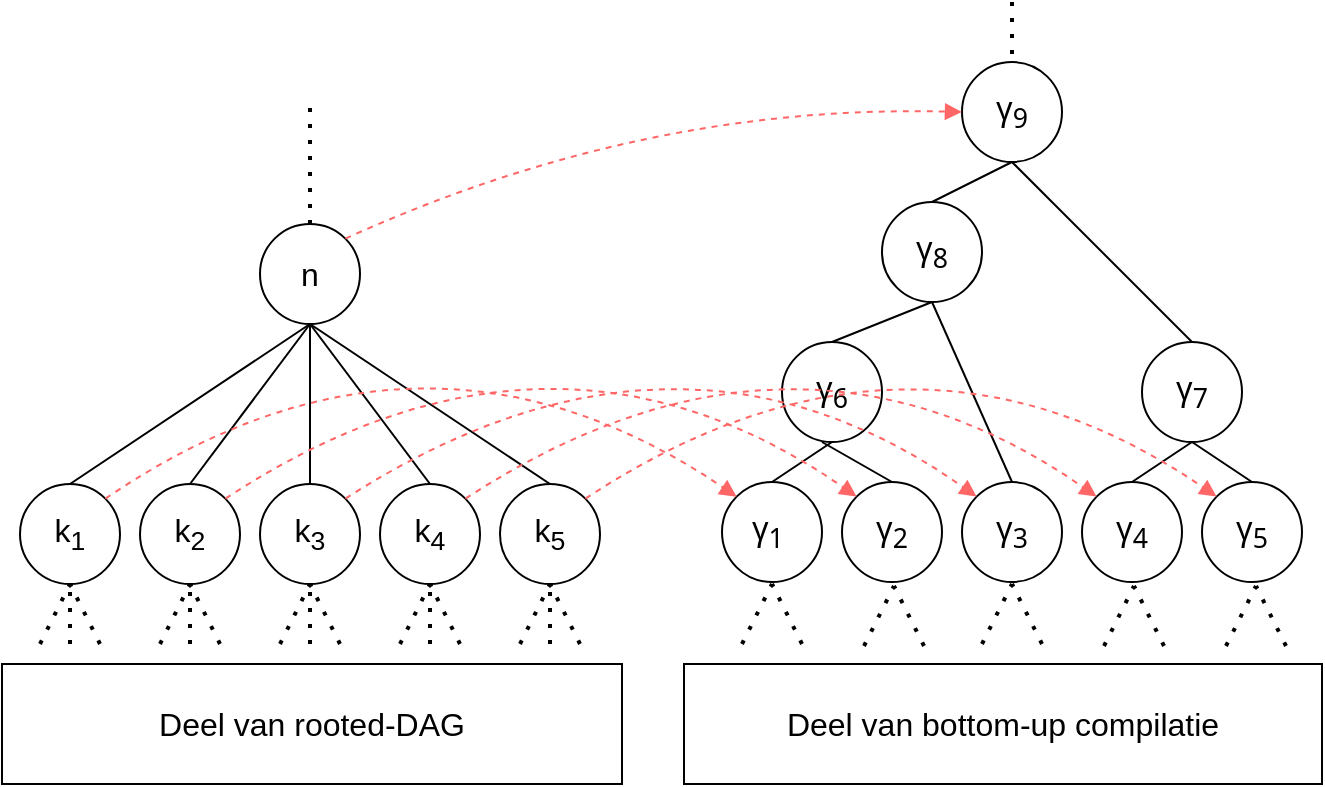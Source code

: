 <mxfile version="24.3.1" type="device">
  <diagram name="Pagina-1" id="w_eEv3NtSXeDfTLCQEwR">
    <mxGraphModel dx="1362" dy="767" grid="1" gridSize="10" guides="1" tooltips="1" connect="1" arrows="1" fold="1" page="1" pageScale="1" pageWidth="827" pageHeight="1169" math="0" shadow="0">
      <root>
        <mxCell id="0" />
        <mxCell id="1" parent="0" />
        <mxCell id="MbKlLmu9MP12zDya-M-E-1" value="&lt;span style=&quot;font-family: Söhne, ui-sans-serif, system-ui, -apple-system, &amp;quot;Segoe UI&amp;quot;, Roboto, Ubuntu, Cantarell, &amp;quot;Noto Sans&amp;quot;, sans-serif, &amp;quot;Helvetica Neue&amp;quot;, Arial, &amp;quot;Apple Color Emoji&amp;quot;, &amp;quot;Segoe UI Emoji&amp;quot;, &amp;quot;Segoe UI Symbol&amp;quot;, &amp;quot;Noto Color Emoji&amp;quot;; font-size: 16px; text-align: start; white-space-collapse: preserve;&quot;&gt;γ&lt;sub&gt;1&lt;/sub&gt;&lt;font color=&quot;#ffffff&quot;&gt; &lt;/font&gt;&lt;/span&gt;" style="ellipse;whiteSpace=wrap;html=1;aspect=fixed;" parent="1" vertex="1">
          <mxGeometry x="420" y="319" width="50" height="50" as="geometry" />
        </mxCell>
        <mxCell id="MbKlLmu9MP12zDya-M-E-10" value="&lt;font style=&quot;font-size: 16px;&quot;&gt;Deel van bottom-up compilatie&lt;/font&gt;" style="rounded=0;whiteSpace=wrap;html=1;" parent="1" vertex="1">
          <mxGeometry x="401" y="410" width="319" height="60" as="geometry" />
        </mxCell>
        <mxCell id="MbKlLmu9MP12zDya-M-E-11" value="&lt;font style=&quot;font-size: 16px;&quot;&gt;Deel van rooted-DAG&lt;/font&gt;" style="rounded=0;whiteSpace=wrap;html=1;" parent="1" vertex="1">
          <mxGeometry x="60" y="410" width="310" height="60" as="geometry" />
        </mxCell>
        <mxCell id="MbKlLmu9MP12zDya-M-E-12" value="&lt;font style=&quot;font-size: 16px;&quot;&gt;n&lt;/font&gt;" style="ellipse;whiteSpace=wrap;html=1;aspect=fixed;" parent="1" vertex="1">
          <mxGeometry x="189" y="190" width="50" height="50" as="geometry" />
        </mxCell>
        <mxCell id="MbKlLmu9MP12zDya-M-E-13" value="&lt;font style=&quot;font-size: 16px;&quot;&gt;k&lt;sub&gt;2&lt;/sub&gt;&lt;/font&gt;" style="ellipse;whiteSpace=wrap;html=1;aspect=fixed;" parent="1" vertex="1">
          <mxGeometry x="129" y="320" width="50" height="50" as="geometry" />
        </mxCell>
        <mxCell id="MbKlLmu9MP12zDya-M-E-14" value="&lt;font style=&quot;font-size: 16px;&quot;&gt;k&lt;sub&gt;3&lt;/sub&gt;&lt;/font&gt;" style="ellipse;whiteSpace=wrap;html=1;aspect=fixed;" parent="1" vertex="1">
          <mxGeometry x="189" y="320" width="50" height="50" as="geometry" />
        </mxCell>
        <mxCell id="MbKlLmu9MP12zDya-M-E-18" value="&lt;font style=&quot;font-size: 16px;&quot;&gt;k&lt;sub&gt;1&lt;/sub&gt;&lt;/font&gt;" style="ellipse;whiteSpace=wrap;html=1;aspect=fixed;" parent="1" vertex="1">
          <mxGeometry x="69" y="320" width="50" height="50" as="geometry" />
        </mxCell>
        <mxCell id="MbKlLmu9MP12zDya-M-E-19" value="&lt;font style=&quot;font-size: 16px;&quot;&gt;k&lt;sub&gt;4&lt;/sub&gt;&lt;/font&gt;" style="ellipse;whiteSpace=wrap;html=1;aspect=fixed;" parent="1" vertex="1">
          <mxGeometry x="249" y="320" width="50" height="50" as="geometry" />
        </mxCell>
        <mxCell id="MbKlLmu9MP12zDya-M-E-20" value="&lt;font style=&quot;font-size: 16px;&quot;&gt;k&lt;sub&gt;5&lt;/sub&gt;&lt;/font&gt;" style="ellipse;whiteSpace=wrap;html=1;aspect=fixed;" parent="1" vertex="1">
          <mxGeometry x="309" y="320" width="50" height="50" as="geometry" />
        </mxCell>
        <mxCell id="MbKlLmu9MP12zDya-M-E-21" value="&lt;span style=&quot;font-family: Söhne, ui-sans-serif, system-ui, -apple-system, &amp;quot;Segoe UI&amp;quot;, Roboto, Ubuntu, Cantarell, &amp;quot;Noto Sans&amp;quot;, sans-serif, &amp;quot;Helvetica Neue&amp;quot;, Arial, &amp;quot;Apple Color Emoji&amp;quot;, &amp;quot;Segoe UI Emoji&amp;quot;, &amp;quot;Segoe UI Symbol&amp;quot;, &amp;quot;Noto Color Emoji&amp;quot;; font-size: 16px; text-align: start; white-space-collapse: preserve;&quot;&gt;γ&lt;sub&gt;2&lt;/sub&gt;&lt;/span&gt;" style="ellipse;whiteSpace=wrap;html=1;aspect=fixed;" parent="1" vertex="1">
          <mxGeometry x="480" y="319" width="50" height="50" as="geometry" />
        </mxCell>
        <mxCell id="MbKlLmu9MP12zDya-M-E-22" value="&lt;span style=&quot;font-family: Söhne, ui-sans-serif, system-ui, -apple-system, &amp;quot;Segoe UI&amp;quot;, Roboto, Ubuntu, Cantarell, &amp;quot;Noto Sans&amp;quot;, sans-serif, &amp;quot;Helvetica Neue&amp;quot;, Arial, &amp;quot;Apple Color Emoji&amp;quot;, &amp;quot;Segoe UI Emoji&amp;quot;, &amp;quot;Segoe UI Symbol&amp;quot;, &amp;quot;Noto Color Emoji&amp;quot;; font-size: 16px; text-align: start; white-space-collapse: preserve;&quot;&gt;γ&lt;sub&gt;3&lt;/sub&gt;&lt;/span&gt;" style="ellipse;whiteSpace=wrap;html=1;aspect=fixed;" parent="1" vertex="1">
          <mxGeometry x="540" y="319" width="50" height="50" as="geometry" />
        </mxCell>
        <mxCell id="MbKlLmu9MP12zDya-M-E-23" value="&lt;span style=&quot;font-family: Söhne, ui-sans-serif, system-ui, -apple-system, &amp;quot;Segoe UI&amp;quot;, Roboto, Ubuntu, Cantarell, &amp;quot;Noto Sans&amp;quot;, sans-serif, &amp;quot;Helvetica Neue&amp;quot;, Arial, &amp;quot;Apple Color Emoji&amp;quot;, &amp;quot;Segoe UI Emoji&amp;quot;, &amp;quot;Segoe UI Symbol&amp;quot;, &amp;quot;Noto Color Emoji&amp;quot;; font-size: 16px; text-align: start; white-space-collapse: preserve;&quot;&gt;γ&lt;sub&gt;4&lt;/sub&gt;&lt;/span&gt;" style="ellipse;whiteSpace=wrap;html=1;aspect=fixed;" parent="1" vertex="1">
          <mxGeometry x="600" y="319" width="50" height="50" as="geometry" />
        </mxCell>
        <mxCell id="MbKlLmu9MP12zDya-M-E-24" value="&lt;span style=&quot;font-family: Söhne, ui-sans-serif, system-ui, -apple-system, &amp;quot;Segoe UI&amp;quot;, Roboto, Ubuntu, Cantarell, &amp;quot;Noto Sans&amp;quot;, sans-serif, &amp;quot;Helvetica Neue&amp;quot;, Arial, &amp;quot;Apple Color Emoji&amp;quot;, &amp;quot;Segoe UI Emoji&amp;quot;, &amp;quot;Segoe UI Symbol&amp;quot;, &amp;quot;Noto Color Emoji&amp;quot;; font-size: 16px; text-align: start; white-space-collapse: preserve;&quot;&gt;γ&lt;sub&gt;5&lt;/sub&gt;&lt;/span&gt;" style="ellipse;whiteSpace=wrap;html=1;aspect=fixed;" parent="1" vertex="1">
          <mxGeometry x="660" y="319" width="50" height="50" as="geometry" />
        </mxCell>
        <mxCell id="MbKlLmu9MP12zDya-M-E-25" value="&lt;span style=&quot;font-family: Söhne, ui-sans-serif, system-ui, -apple-system, &amp;quot;Segoe UI&amp;quot;, Roboto, Ubuntu, Cantarell, &amp;quot;Noto Sans&amp;quot;, sans-serif, &amp;quot;Helvetica Neue&amp;quot;, Arial, &amp;quot;Apple Color Emoji&amp;quot;, &amp;quot;Segoe UI Emoji&amp;quot;, &amp;quot;Segoe UI Symbol&amp;quot;, &amp;quot;Noto Color Emoji&amp;quot;; text-align: start; white-space-collapse: preserve; font-size: 16px;&quot;&gt;γ&lt;/span&gt;&lt;span style=&quot;font-family: Söhne, ui-sans-serif, system-ui, -apple-system, &amp;quot;Segoe UI&amp;quot;, Roboto, Ubuntu, Cantarell, &amp;quot;Noto Sans&amp;quot;, sans-serif, &amp;quot;Helvetica Neue&amp;quot;, Arial, &amp;quot;Apple Color Emoji&amp;quot;, &amp;quot;Segoe UI Emoji&amp;quot;, &amp;quot;Segoe UI Symbol&amp;quot;, &amp;quot;Noto Color Emoji&amp;quot;; font-size: 16px; text-align: start; white-space-collapse: preserve;&quot;&gt;&lt;sub&gt;6&lt;/sub&gt;&lt;/span&gt;" style="ellipse;whiteSpace=wrap;html=1;aspect=fixed;" parent="1" vertex="1">
          <mxGeometry x="450" y="249" width="50" height="50" as="geometry" />
        </mxCell>
        <mxCell id="MbKlLmu9MP12zDya-M-E-26" value="&lt;span style=&quot;font-family: Söhne, ui-sans-serif, system-ui, -apple-system, &amp;quot;Segoe UI&amp;quot;, Roboto, Ubuntu, Cantarell, &amp;quot;Noto Sans&amp;quot;, sans-serif, &amp;quot;Helvetica Neue&amp;quot;, Arial, &amp;quot;Apple Color Emoji&amp;quot;, &amp;quot;Segoe UI Emoji&amp;quot;, &amp;quot;Segoe UI Symbol&amp;quot;, &amp;quot;Noto Color Emoji&amp;quot;; font-size: 16px; text-align: start; white-space-collapse: preserve;&quot;&gt;γ&lt;/span&gt;&lt;span style=&quot;font-family: Söhne, ui-sans-serif, system-ui, -apple-system, &amp;quot;Segoe UI&amp;quot;, Roboto, Ubuntu, Cantarell, &amp;quot;Noto Sans&amp;quot;, sans-serif, &amp;quot;Helvetica Neue&amp;quot;, Arial, &amp;quot;Apple Color Emoji&amp;quot;, &amp;quot;Segoe UI Emoji&amp;quot;, &amp;quot;Segoe UI Symbol&amp;quot;, &amp;quot;Noto Color Emoji&amp;quot;; font-size: 16px; text-align: start; white-space-collapse: preserve;&quot;&gt;&lt;sub&gt;7&lt;/sub&gt;&lt;/span&gt;" style="ellipse;whiteSpace=wrap;html=1;aspect=fixed;" parent="1" vertex="1">
          <mxGeometry x="630" y="249" width="50" height="50" as="geometry" />
        </mxCell>
        <mxCell id="MbKlLmu9MP12zDya-M-E-27" value="&lt;span style=&quot;font-family: Söhne, ui-sans-serif, system-ui, -apple-system, &amp;quot;Segoe UI&amp;quot;, Roboto, Ubuntu, Cantarell, &amp;quot;Noto Sans&amp;quot;, sans-serif, &amp;quot;Helvetica Neue&amp;quot;, Arial, &amp;quot;Apple Color Emoji&amp;quot;, &amp;quot;Segoe UI Emoji&amp;quot;, &amp;quot;Segoe UI Symbol&amp;quot;, &amp;quot;Noto Color Emoji&amp;quot;; text-align: start; white-space-collapse: preserve; font-size: 16px;&quot;&gt;γ&lt;/span&gt;&lt;span style=&quot;font-family: Söhne, ui-sans-serif, system-ui, -apple-system, &amp;quot;Segoe UI&amp;quot;, Roboto, Ubuntu, Cantarell, &amp;quot;Noto Sans&amp;quot;, sans-serif, &amp;quot;Helvetica Neue&amp;quot;, Arial, &amp;quot;Apple Color Emoji&amp;quot;, &amp;quot;Segoe UI Emoji&amp;quot;, &amp;quot;Segoe UI Symbol&amp;quot;, &amp;quot;Noto Color Emoji&amp;quot;; font-size: 16px; text-align: start; white-space-collapse: preserve;&quot;&gt;&lt;sub&gt;8&lt;/sub&gt;&lt;/span&gt;" style="ellipse;whiteSpace=wrap;html=1;aspect=fixed;" parent="1" vertex="1">
          <mxGeometry x="500" y="179" width="50" height="50" as="geometry" />
        </mxCell>
        <mxCell id="MbKlLmu9MP12zDya-M-E-28" value="&lt;span style=&quot;font-family: Söhne, ui-sans-serif, system-ui, -apple-system, &amp;quot;Segoe UI&amp;quot;, Roboto, Ubuntu, Cantarell, &amp;quot;Noto Sans&amp;quot;, sans-serif, &amp;quot;Helvetica Neue&amp;quot;, Arial, &amp;quot;Apple Color Emoji&amp;quot;, &amp;quot;Segoe UI Emoji&amp;quot;, &amp;quot;Segoe UI Symbol&amp;quot;, &amp;quot;Noto Color Emoji&amp;quot;; font-size: 16px; text-align: start; white-space-collapse: preserve;&quot;&gt;γ&lt;sub&gt;9&lt;/sub&gt;&lt;/span&gt;" style="ellipse;whiteSpace=wrap;html=1;aspect=fixed;" parent="1" vertex="1">
          <mxGeometry x="540" y="109" width="50" height="50" as="geometry" />
        </mxCell>
        <mxCell id="MbKlLmu9MP12zDya-M-E-30" value="" style="endArrow=none;html=1;rounded=0;exitX=0.5;exitY=0;exitDx=0;exitDy=0;entryX=0.5;entryY=1;entryDx=0;entryDy=0;" parent="1" source="MbKlLmu9MP12zDya-M-E-18" target="MbKlLmu9MP12zDya-M-E-12" edge="1">
          <mxGeometry width="50" height="50" relative="1" as="geometry">
            <mxPoint x="159" y="290" as="sourcePoint" />
            <mxPoint x="209" y="240" as="targetPoint" />
          </mxGeometry>
        </mxCell>
        <mxCell id="MbKlLmu9MP12zDya-M-E-31" value="" style="endArrow=none;html=1;rounded=0;exitX=0.5;exitY=0;exitDx=0;exitDy=0;entryX=0.5;entryY=1;entryDx=0;entryDy=0;" parent="1" source="MbKlLmu9MP12zDya-M-E-13" target="MbKlLmu9MP12zDya-M-E-12" edge="1">
          <mxGeometry width="50" height="50" relative="1" as="geometry">
            <mxPoint x="104" y="330" as="sourcePoint" />
            <mxPoint x="224" y="250" as="targetPoint" />
          </mxGeometry>
        </mxCell>
        <mxCell id="MbKlLmu9MP12zDya-M-E-32" value="" style="endArrow=none;html=1;rounded=0;exitX=0.5;exitY=0;exitDx=0;exitDy=0;entryX=0.5;entryY=1;entryDx=0;entryDy=0;" parent="1" source="MbKlLmu9MP12zDya-M-E-14" target="MbKlLmu9MP12zDya-M-E-12" edge="1">
          <mxGeometry width="50" height="50" relative="1" as="geometry">
            <mxPoint x="114" y="340" as="sourcePoint" />
            <mxPoint x="234" y="260" as="targetPoint" />
          </mxGeometry>
        </mxCell>
        <mxCell id="MbKlLmu9MP12zDya-M-E-33" value="" style="endArrow=none;html=1;rounded=0;exitX=0.5;exitY=0;exitDx=0;exitDy=0;entryX=0.5;entryY=1;entryDx=0;entryDy=0;" parent="1" source="MbKlLmu9MP12zDya-M-E-19" target="MbKlLmu9MP12zDya-M-E-12" edge="1">
          <mxGeometry width="50" height="50" relative="1" as="geometry">
            <mxPoint x="124" y="350" as="sourcePoint" />
            <mxPoint x="244" y="270" as="targetPoint" />
          </mxGeometry>
        </mxCell>
        <mxCell id="MbKlLmu9MP12zDya-M-E-34" value="" style="endArrow=none;html=1;rounded=0;exitX=0.5;exitY=0;exitDx=0;exitDy=0;entryX=0.5;entryY=1;entryDx=0;entryDy=0;" parent="1" source="MbKlLmu9MP12zDya-M-E-20" target="MbKlLmu9MP12zDya-M-E-12" edge="1">
          <mxGeometry width="50" height="50" relative="1" as="geometry">
            <mxPoint x="134" y="360" as="sourcePoint" />
            <mxPoint x="254" y="280" as="targetPoint" />
          </mxGeometry>
        </mxCell>
        <mxCell id="MbKlLmu9MP12zDya-M-E-35" value="" style="endArrow=none;html=1;rounded=0;exitX=0.5;exitY=0;exitDx=0;exitDy=0;entryX=0.5;entryY=1;entryDx=0;entryDy=0;" parent="1" source="MbKlLmu9MP12zDya-M-E-1" target="MbKlLmu9MP12zDya-M-E-25" edge="1">
          <mxGeometry width="50" height="50" relative="1" as="geometry">
            <mxPoint x="105" y="309" as="sourcePoint" />
            <mxPoint x="165" y="229" as="targetPoint" />
          </mxGeometry>
        </mxCell>
        <mxCell id="MbKlLmu9MP12zDya-M-E-36" value="" style="endArrow=none;html=1;rounded=0;exitX=0.5;exitY=0;exitDx=0;exitDy=0;" parent="1" source="MbKlLmu9MP12zDya-M-E-21" edge="1">
          <mxGeometry width="50" height="50" relative="1" as="geometry">
            <mxPoint x="455" y="329" as="sourcePoint" />
            <mxPoint x="470" y="299" as="targetPoint" />
          </mxGeometry>
        </mxCell>
        <mxCell id="MbKlLmu9MP12zDya-M-E-37" value="" style="endArrow=none;html=1;rounded=0;exitX=0.5;exitY=0;exitDx=0;exitDy=0;entryX=0.5;entryY=1;entryDx=0;entryDy=0;" parent="1" source="MbKlLmu9MP12zDya-M-E-23" target="MbKlLmu9MP12zDya-M-E-26" edge="1">
          <mxGeometry width="50" height="50" relative="1" as="geometry">
            <mxPoint x="465" y="339" as="sourcePoint" />
            <mxPoint x="495" y="319" as="targetPoint" />
          </mxGeometry>
        </mxCell>
        <mxCell id="MbKlLmu9MP12zDya-M-E-38" value="" style="endArrow=none;html=1;rounded=0;exitX=0.5;exitY=0;exitDx=0;exitDy=0;entryX=0.5;entryY=1;entryDx=0;entryDy=0;" parent="1" source="MbKlLmu9MP12zDya-M-E-24" target="MbKlLmu9MP12zDya-M-E-26" edge="1">
          <mxGeometry width="50" height="50" relative="1" as="geometry">
            <mxPoint x="635" y="329" as="sourcePoint" />
            <mxPoint x="665" y="309" as="targetPoint" />
          </mxGeometry>
        </mxCell>
        <mxCell id="MbKlLmu9MP12zDya-M-E-39" value="" style="endArrow=none;html=1;rounded=0;exitX=0.5;exitY=0;exitDx=0;exitDy=0;entryX=0.5;entryY=1;entryDx=0;entryDy=0;" parent="1" source="MbKlLmu9MP12zDya-M-E-22" target="MbKlLmu9MP12zDya-M-E-27" edge="1">
          <mxGeometry width="50" height="50" relative="1" as="geometry">
            <mxPoint x="645" y="339" as="sourcePoint" />
            <mxPoint x="675" y="319" as="targetPoint" />
          </mxGeometry>
        </mxCell>
        <mxCell id="MbKlLmu9MP12zDya-M-E-40" value="" style="endArrow=none;html=1;rounded=0;exitX=0.5;exitY=0;exitDx=0;exitDy=0;entryX=0.5;entryY=1;entryDx=0;entryDy=0;" parent="1" source="MbKlLmu9MP12zDya-M-E-25" target="MbKlLmu9MP12zDya-M-E-27" edge="1">
          <mxGeometry width="50" height="50" relative="1" as="geometry">
            <mxPoint x="655" y="349" as="sourcePoint" />
            <mxPoint x="685" y="329" as="targetPoint" />
          </mxGeometry>
        </mxCell>
        <mxCell id="MbKlLmu9MP12zDya-M-E-41" value="" style="endArrow=none;html=1;rounded=0;exitX=0.5;exitY=0;exitDx=0;exitDy=0;entryX=0.5;entryY=1;entryDx=0;entryDy=0;" parent="1" source="MbKlLmu9MP12zDya-M-E-27" target="MbKlLmu9MP12zDya-M-E-28" edge="1">
          <mxGeometry width="50" height="50" relative="1" as="geometry">
            <mxPoint x="665" y="359" as="sourcePoint" />
            <mxPoint x="695" y="339" as="targetPoint" />
          </mxGeometry>
        </mxCell>
        <mxCell id="MbKlLmu9MP12zDya-M-E-42" value="" style="endArrow=none;html=1;rounded=0;exitX=0.5;exitY=0;exitDx=0;exitDy=0;entryX=0.5;entryY=1;entryDx=0;entryDy=0;" parent="1" source="MbKlLmu9MP12zDya-M-E-26" target="MbKlLmu9MP12zDya-M-E-28" edge="1">
          <mxGeometry width="50" height="50" relative="1" as="geometry">
            <mxPoint x="675" y="369" as="sourcePoint" />
            <mxPoint x="705" y="349" as="targetPoint" />
          </mxGeometry>
        </mxCell>
        <mxCell id="MbKlLmu9MP12zDya-M-E-43" value="" style="endArrow=none;dashed=1;html=1;dashPattern=1 3;strokeWidth=2;rounded=0;exitX=0.5;exitY=0;exitDx=0;exitDy=0;" parent="1" source="MbKlLmu9MP12zDya-M-E-12" edge="1">
          <mxGeometry width="50" height="50" relative="1" as="geometry">
            <mxPoint x="199" y="140" as="sourcePoint" />
            <mxPoint x="214" y="130" as="targetPoint" />
          </mxGeometry>
        </mxCell>
        <mxCell id="MbKlLmu9MP12zDya-M-E-44" value="" style="endArrow=none;dashed=1;html=1;dashPattern=1 3;strokeWidth=2;rounded=0;entryX=0.5;entryY=1;entryDx=0;entryDy=0;" parent="1" target="MbKlLmu9MP12zDya-M-E-18" edge="1">
          <mxGeometry width="50" height="50" relative="1" as="geometry">
            <mxPoint x="94" y="400" as="sourcePoint" />
            <mxPoint x="93.5" y="370" as="targetPoint" />
          </mxGeometry>
        </mxCell>
        <mxCell id="MbKlLmu9MP12zDya-M-E-45" value="" style="endArrow=none;dashed=1;html=1;dashPattern=1 3;strokeWidth=2;rounded=0;entryX=0.5;entryY=1;entryDx=0;entryDy=0;" parent="1" target="MbKlLmu9MP12zDya-M-E-13" edge="1">
          <mxGeometry width="50" height="50" relative="1" as="geometry">
            <mxPoint x="154" y="400" as="sourcePoint" />
            <mxPoint x="104" y="380" as="targetPoint" />
          </mxGeometry>
        </mxCell>
        <mxCell id="MbKlLmu9MP12zDya-M-E-46" value="" style="endArrow=none;dashed=1;html=1;dashPattern=1 3;strokeWidth=2;rounded=0;entryX=0.5;entryY=1;entryDx=0;entryDy=0;" parent="1" target="MbKlLmu9MP12zDya-M-E-14" edge="1">
          <mxGeometry width="50" height="50" relative="1" as="geometry">
            <mxPoint x="214" y="400" as="sourcePoint" />
            <mxPoint x="164" y="380" as="targetPoint" />
          </mxGeometry>
        </mxCell>
        <mxCell id="MbKlLmu9MP12zDya-M-E-47" value="" style="endArrow=none;dashed=1;html=1;dashPattern=1 3;strokeWidth=2;rounded=0;entryX=0.5;entryY=1;entryDx=0;entryDy=0;" parent="1" target="MbKlLmu9MP12zDya-M-E-19" edge="1">
          <mxGeometry width="50" height="50" relative="1" as="geometry">
            <mxPoint x="274" y="400" as="sourcePoint" />
            <mxPoint x="224" y="380" as="targetPoint" />
          </mxGeometry>
        </mxCell>
        <mxCell id="MbKlLmu9MP12zDya-M-E-48" value="" style="endArrow=none;dashed=1;html=1;dashPattern=1 3;strokeWidth=2;rounded=0;entryX=0.5;entryY=1;entryDx=0;entryDy=0;" parent="1" target="MbKlLmu9MP12zDya-M-E-20" edge="1">
          <mxGeometry width="50" height="50" relative="1" as="geometry">
            <mxPoint x="334" y="400" as="sourcePoint" />
            <mxPoint x="284" y="380" as="targetPoint" />
          </mxGeometry>
        </mxCell>
        <mxCell id="MbKlLmu9MP12zDya-M-E-49" value="" style="endArrow=none;dashed=1;html=1;dashPattern=1 3;strokeWidth=2;rounded=0;entryX=0.5;entryY=0;entryDx=0;entryDy=0;" parent="1" target="MbKlLmu9MP12zDya-M-E-28" edge="1">
          <mxGeometry width="50" height="50" relative="1" as="geometry">
            <mxPoint x="565" y="79" as="sourcePoint" />
            <mxPoint x="285" y="359" as="targetPoint" />
          </mxGeometry>
        </mxCell>
        <mxCell id="MbKlLmu9MP12zDya-M-E-50" value="" style="endArrow=none;dashed=1;html=1;dashPattern=1 3;strokeWidth=2;rounded=0;entryX=0.5;entryY=1;entryDx=0;entryDy=0;" parent="1" target="MbKlLmu9MP12zDya-M-E-18" edge="1">
          <mxGeometry width="50" height="50" relative="1" as="geometry">
            <mxPoint x="109" y="400" as="sourcePoint" />
            <mxPoint x="104" y="380" as="targetPoint" />
          </mxGeometry>
        </mxCell>
        <mxCell id="MbKlLmu9MP12zDya-M-E-51" value="" style="endArrow=none;dashed=1;html=1;dashPattern=1 3;strokeWidth=2;rounded=0;entryX=0.5;entryY=1;entryDx=0;entryDy=0;" parent="1" target="MbKlLmu9MP12zDya-M-E-18" edge="1">
          <mxGeometry width="50" height="50" relative="1" as="geometry">
            <mxPoint x="79" y="400" as="sourcePoint" />
            <mxPoint x="114" y="390" as="targetPoint" />
          </mxGeometry>
        </mxCell>
        <mxCell id="MbKlLmu9MP12zDya-M-E-55" value="" style="endArrow=none;dashed=1;html=1;dashPattern=1 3;strokeWidth=2;rounded=0;entryX=0.5;entryY=1;entryDx=0;entryDy=0;" parent="1" target="MbKlLmu9MP12zDya-M-E-13" edge="1">
          <mxGeometry width="50" height="50" relative="1" as="geometry">
            <mxPoint x="169" y="400" as="sourcePoint" />
            <mxPoint x="104" y="380" as="targetPoint" />
          </mxGeometry>
        </mxCell>
        <mxCell id="MbKlLmu9MP12zDya-M-E-56" value="" style="endArrow=none;dashed=1;html=1;dashPattern=1 3;strokeWidth=2;rounded=0;entryX=0.5;entryY=1;entryDx=0;entryDy=0;" parent="1" target="MbKlLmu9MP12zDya-M-E-14" edge="1">
          <mxGeometry width="50" height="50" relative="1" as="geometry">
            <mxPoint x="229" y="400" as="sourcePoint" />
            <mxPoint x="164" y="380" as="targetPoint" />
          </mxGeometry>
        </mxCell>
        <mxCell id="MbKlLmu9MP12zDya-M-E-57" value="" style="endArrow=none;dashed=1;html=1;dashPattern=1 3;strokeWidth=2;rounded=0;entryX=0.5;entryY=1;entryDx=0;entryDy=0;" parent="1" target="MbKlLmu9MP12zDya-M-E-19" edge="1">
          <mxGeometry width="50" height="50" relative="1" as="geometry">
            <mxPoint x="289" y="400" as="sourcePoint" />
            <mxPoint x="224" y="380" as="targetPoint" />
          </mxGeometry>
        </mxCell>
        <mxCell id="MbKlLmu9MP12zDya-M-E-58" value="" style="endArrow=none;dashed=1;html=1;dashPattern=1 3;strokeWidth=2;rounded=0;entryX=0.5;entryY=1;entryDx=0;entryDy=0;" parent="1" target="MbKlLmu9MP12zDya-M-E-20" edge="1">
          <mxGeometry width="50" height="50" relative="1" as="geometry">
            <mxPoint x="349" y="400" as="sourcePoint" />
            <mxPoint x="284" y="380" as="targetPoint" />
          </mxGeometry>
        </mxCell>
        <mxCell id="MbKlLmu9MP12zDya-M-E-59" value="" style="endArrow=none;dashed=1;html=1;dashPattern=1 3;strokeWidth=2;rounded=0;entryX=0.5;entryY=1;entryDx=0;entryDy=0;" parent="1" target="MbKlLmu9MP12zDya-M-E-20" edge="1">
          <mxGeometry width="50" height="50" relative="1" as="geometry">
            <mxPoint x="319" y="400" as="sourcePoint" />
            <mxPoint x="344" y="380" as="targetPoint" />
          </mxGeometry>
        </mxCell>
        <mxCell id="MbKlLmu9MP12zDya-M-E-60" value="" style="endArrow=none;dashed=1;html=1;dashPattern=1 3;strokeWidth=2;rounded=0;entryX=0.5;entryY=1;entryDx=0;entryDy=0;" parent="1" target="MbKlLmu9MP12zDya-M-E-19" edge="1">
          <mxGeometry width="50" height="50" relative="1" as="geometry">
            <mxPoint x="259" y="400" as="sourcePoint" />
            <mxPoint x="269" y="370" as="targetPoint" />
          </mxGeometry>
        </mxCell>
        <mxCell id="MbKlLmu9MP12zDya-M-E-61" value="" style="endArrow=none;dashed=1;html=1;dashPattern=1 3;strokeWidth=2;rounded=0;entryX=0.5;entryY=1;entryDx=0;entryDy=0;" parent="1" target="MbKlLmu9MP12zDya-M-E-14" edge="1">
          <mxGeometry width="50" height="50" relative="1" as="geometry">
            <mxPoint x="199" y="400" as="sourcePoint" />
            <mxPoint x="284" y="380" as="targetPoint" />
          </mxGeometry>
        </mxCell>
        <mxCell id="MbKlLmu9MP12zDya-M-E-62" value="" style="endArrow=none;dashed=1;html=1;dashPattern=1 3;strokeWidth=2;rounded=0;entryX=0.5;entryY=1;entryDx=0;entryDy=0;" parent="1" target="MbKlLmu9MP12zDya-M-E-13" edge="1">
          <mxGeometry width="50" height="50" relative="1" as="geometry">
            <mxPoint x="139" y="400" as="sourcePoint" />
            <mxPoint x="224" y="380" as="targetPoint" />
          </mxGeometry>
        </mxCell>
        <mxCell id="MbKlLmu9MP12zDya-M-E-64" value="" style="endArrow=none;dashed=1;html=1;dashPattern=1 3;strokeWidth=2;rounded=0;entryX=0.5;entryY=1;entryDx=0;entryDy=0;" parent="1" edge="1">
          <mxGeometry width="50" height="50" relative="1" as="geometry">
            <mxPoint x="460" y="400" as="sourcePoint" />
            <mxPoint x="445" y="370" as="targetPoint" />
          </mxGeometry>
        </mxCell>
        <mxCell id="MbKlLmu9MP12zDya-M-E-65" value="" style="endArrow=none;dashed=1;html=1;dashPattern=1 3;strokeWidth=2;rounded=0;entryX=0.5;entryY=1;entryDx=0;entryDy=0;" parent="1" edge="1">
          <mxGeometry width="50" height="50" relative="1" as="geometry">
            <mxPoint x="430" y="400" as="sourcePoint" />
            <mxPoint x="445" y="370" as="targetPoint" />
          </mxGeometry>
        </mxCell>
        <mxCell id="MbKlLmu9MP12zDya-M-E-66" value="" style="endArrow=none;dashed=1;html=1;dashPattern=1 3;strokeWidth=2;rounded=0;entryX=0.5;entryY=1;entryDx=0;entryDy=0;" parent="1" edge="1">
          <mxGeometry width="50" height="50" relative="1" as="geometry">
            <mxPoint x="521" y="401" as="sourcePoint" />
            <mxPoint x="506" y="371" as="targetPoint" />
          </mxGeometry>
        </mxCell>
        <mxCell id="MbKlLmu9MP12zDya-M-E-67" value="" style="endArrow=none;dashed=1;html=1;dashPattern=1 3;strokeWidth=2;rounded=0;entryX=0.5;entryY=1;entryDx=0;entryDy=0;" parent="1" edge="1">
          <mxGeometry width="50" height="50" relative="1" as="geometry">
            <mxPoint x="491" y="401" as="sourcePoint" />
            <mxPoint x="506" y="371" as="targetPoint" />
          </mxGeometry>
        </mxCell>
        <mxCell id="MbKlLmu9MP12zDya-M-E-68" value="" style="endArrow=none;dashed=1;html=1;dashPattern=1 3;strokeWidth=2;rounded=0;entryX=0.5;entryY=1;entryDx=0;entryDy=0;" parent="1" edge="1">
          <mxGeometry width="50" height="50" relative="1" as="geometry">
            <mxPoint x="580" y="400" as="sourcePoint" />
            <mxPoint x="565" y="370" as="targetPoint" />
          </mxGeometry>
        </mxCell>
        <mxCell id="MbKlLmu9MP12zDya-M-E-69" value="" style="endArrow=none;dashed=1;html=1;dashPattern=1 3;strokeWidth=2;rounded=0;entryX=0.5;entryY=1;entryDx=0;entryDy=0;" parent="1" edge="1">
          <mxGeometry width="50" height="50" relative="1" as="geometry">
            <mxPoint x="550" y="400" as="sourcePoint" />
            <mxPoint x="565" y="370" as="targetPoint" />
          </mxGeometry>
        </mxCell>
        <mxCell id="MbKlLmu9MP12zDya-M-E-70" value="" style="endArrow=none;dashed=1;html=1;dashPattern=1 3;strokeWidth=2;rounded=0;entryX=0.5;entryY=1;entryDx=0;entryDy=0;" parent="1" edge="1">
          <mxGeometry width="50" height="50" relative="1" as="geometry">
            <mxPoint x="641" y="401" as="sourcePoint" />
            <mxPoint x="626" y="371" as="targetPoint" />
          </mxGeometry>
        </mxCell>
        <mxCell id="MbKlLmu9MP12zDya-M-E-71" value="" style="endArrow=none;dashed=1;html=1;dashPattern=1 3;strokeWidth=2;rounded=0;entryX=0.5;entryY=1;entryDx=0;entryDy=0;" parent="1" edge="1">
          <mxGeometry width="50" height="50" relative="1" as="geometry">
            <mxPoint x="611" y="401" as="sourcePoint" />
            <mxPoint x="626" y="371" as="targetPoint" />
          </mxGeometry>
        </mxCell>
        <mxCell id="MbKlLmu9MP12zDya-M-E-72" value="" style="endArrow=none;dashed=1;html=1;dashPattern=1 3;strokeWidth=2;rounded=0;entryX=0.5;entryY=1;entryDx=0;entryDy=0;" parent="1" edge="1">
          <mxGeometry width="50" height="50" relative="1" as="geometry">
            <mxPoint x="702" y="401" as="sourcePoint" />
            <mxPoint x="687" y="371" as="targetPoint" />
          </mxGeometry>
        </mxCell>
        <mxCell id="MbKlLmu9MP12zDya-M-E-73" value="" style="endArrow=none;dashed=1;html=1;dashPattern=1 3;strokeWidth=2;rounded=0;entryX=0.5;entryY=1;entryDx=0;entryDy=0;" parent="1" edge="1">
          <mxGeometry width="50" height="50" relative="1" as="geometry">
            <mxPoint x="672" y="401" as="sourcePoint" />
            <mxPoint x="687" y="371" as="targetPoint" />
          </mxGeometry>
        </mxCell>
        <mxCell id="MbKlLmu9MP12zDya-M-E-77" value="" style="endArrow=block;html=1;rounded=0;exitX=1;exitY=0;exitDx=0;exitDy=0;entryX=0;entryY=0.5;entryDx=0;entryDy=0;curved=1;strokeColor=#FF6666;startArrow=none;startFill=0;endFill=1;dashed=1;" parent="1" source="MbKlLmu9MP12zDya-M-E-12" target="MbKlLmu9MP12zDya-M-E-28" edge="1">
          <mxGeometry width="50" height="50" relative="1" as="geometry">
            <mxPoint x="310" y="220" as="sourcePoint" />
            <mxPoint x="360" y="170" as="targetPoint" />
            <Array as="points">
              <mxPoint x="380" y="130" />
            </Array>
          </mxGeometry>
        </mxCell>
        <mxCell id="MbKlLmu9MP12zDya-M-E-81" value="" style="endArrow=block;html=1;rounded=0;exitX=1;exitY=0;exitDx=0;exitDy=0;curved=1;strokeColor=#FF6666;startArrow=none;startFill=0;endFill=1;dashed=1;entryX=0;entryY=0;entryDx=0;entryDy=0;" parent="1" source="MbKlLmu9MP12zDya-M-E-18" target="MbKlLmu9MP12zDya-M-E-1" edge="1">
          <mxGeometry width="50" height="50" relative="1" as="geometry">
            <mxPoint x="242" y="207" as="sourcePoint" />
            <mxPoint x="420" y="310" as="targetPoint" />
            <Array as="points">
              <mxPoint x="270" y="220" />
            </Array>
          </mxGeometry>
        </mxCell>
        <mxCell id="MbKlLmu9MP12zDya-M-E-82" value="" style="endArrow=block;html=1;rounded=0;exitX=1;exitY=0;exitDx=0;exitDy=0;curved=1;strokeColor=#FF6666;startArrow=none;startFill=0;endFill=1;dashed=1;entryX=0;entryY=0;entryDx=0;entryDy=0;" parent="1" source="MbKlLmu9MP12zDya-M-E-13" target="MbKlLmu9MP12zDya-M-E-21" edge="1">
          <mxGeometry width="50" height="50" relative="1" as="geometry">
            <mxPoint x="176.5" y="327.5" as="sourcePoint" />
            <mxPoint x="491.5" y="326.5" as="targetPoint" />
            <Array as="points">
              <mxPoint x="334.5" y="220.5" />
            </Array>
          </mxGeometry>
        </mxCell>
        <mxCell id="MbKlLmu9MP12zDya-M-E-83" value="" style="endArrow=block;html=1;rounded=0;exitX=1;exitY=0;exitDx=0;exitDy=0;curved=1;strokeColor=#FF6666;startArrow=none;startFill=0;endFill=1;dashed=1;entryX=0;entryY=0;entryDx=0;entryDy=0;" parent="1" source="MbKlLmu9MP12zDya-M-E-14" target="MbKlLmu9MP12zDya-M-E-22" edge="1">
          <mxGeometry width="50" height="50" relative="1" as="geometry">
            <mxPoint x="235" y="327.25" as="sourcePoint" />
            <mxPoint x="550" y="326.25" as="targetPoint" />
            <Array as="points">
              <mxPoint x="397.5" y="220.75" />
            </Array>
          </mxGeometry>
        </mxCell>
        <mxCell id="MbKlLmu9MP12zDya-M-E-84" value="" style="endArrow=block;html=1;rounded=0;exitX=1;exitY=0;exitDx=0;exitDy=0;curved=1;strokeColor=#FF6666;startArrow=none;startFill=0;endFill=1;dashed=1;entryX=0;entryY=0;entryDx=0;entryDy=0;" parent="1" source="MbKlLmu9MP12zDya-M-E-19" target="MbKlLmu9MP12zDya-M-E-23" edge="1">
          <mxGeometry width="50" height="50" relative="1" as="geometry">
            <mxPoint x="290" y="327.13" as="sourcePoint" />
            <mxPoint x="605" y="326.13" as="targetPoint" />
            <Array as="points">
              <mxPoint x="455.5" y="220.88" />
            </Array>
          </mxGeometry>
        </mxCell>
        <mxCell id="MbKlLmu9MP12zDya-M-E-85" value="" style="endArrow=block;html=1;rounded=0;exitX=1;exitY=0;exitDx=0;exitDy=0;curved=1;strokeColor=#FF6666;startArrow=none;startFill=0;endFill=1;dashed=1;entryX=0;entryY=0;entryDx=0;entryDy=0;" parent="1" source="MbKlLmu9MP12zDya-M-E-20" target="MbKlLmu9MP12zDya-M-E-24" edge="1">
          <mxGeometry width="50" height="50" relative="1" as="geometry">
            <mxPoint x="350" y="327.06" as="sourcePoint" />
            <mxPoint x="665" y="326.06" as="targetPoint" />
            <Array as="points">
              <mxPoint x="513.5" y="220.94" />
            </Array>
          </mxGeometry>
        </mxCell>
      </root>
    </mxGraphModel>
  </diagram>
</mxfile>
